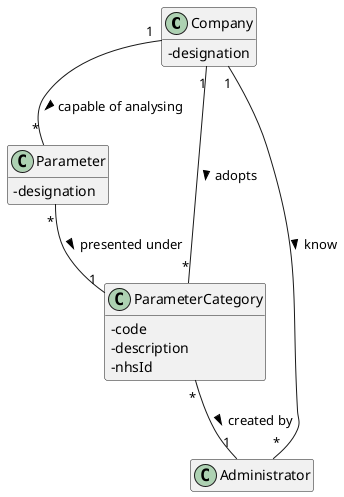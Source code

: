 @startuml
hide empty methods
hide empty attributes
skinparam classAttributeIconSize 0


class Company {
  -designation
}

class Parameter {
  -designation
}

class ParameterCategory {
  -code
  -description
  -nhsId
}

class Administrator {

}

Company "1" -- "*" Parameter : capable of analysing >
Company "1" -- "*" ParameterCategory : adopts >
Company "1" -- "*" Administrator : know >
Parameter "*" -- "1" ParameterCategory: presented under >
ParameterCategory "*" -- "1" Administrator: created by >



@enduml
